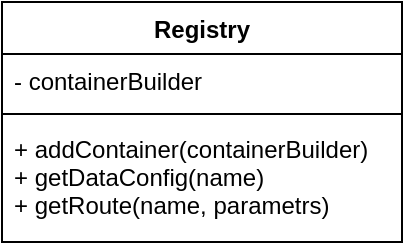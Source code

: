 <mxfile version="13.6.5" type="device"><diagram id="C5RBs43oDa-KdzZeNtuy" name="Page-1"><mxGraphModel dx="1422" dy="737" grid="1" gridSize="10" guides="1" tooltips="1" connect="1" arrows="1" fold="1" page="1" pageScale="1" pageWidth="827" pageHeight="1169" math="0" shadow="0"><root><mxCell id="WIyWlLk6GJQsqaUBKTNV-0"/><mxCell id="WIyWlLk6GJQsqaUBKTNV-1" parent="WIyWlLk6GJQsqaUBKTNV-0"/><mxCell id="Ybx7bCEYk24wUeyyiB9s-0" value="Registry" style="swimlane;fontStyle=1;align=center;verticalAlign=top;childLayout=stackLayout;horizontal=1;startSize=26;horizontalStack=0;resizeParent=1;resizeParentMax=0;resizeLast=0;collapsible=1;marginBottom=0;" vertex="1" parent="WIyWlLk6GJQsqaUBKTNV-1"><mxGeometry x="200" y="160" width="200" height="120" as="geometry"/></mxCell><mxCell id="Ybx7bCEYk24wUeyyiB9s-1" value="- containerBuilder" style="text;strokeColor=none;fillColor=none;align=left;verticalAlign=top;spacingLeft=4;spacingRight=4;overflow=hidden;rotatable=0;points=[[0,0.5],[1,0.5]];portConstraint=eastwest;" vertex="1" parent="Ybx7bCEYk24wUeyyiB9s-0"><mxGeometry y="26" width="200" height="26" as="geometry"/></mxCell><mxCell id="Ybx7bCEYk24wUeyyiB9s-2" value="" style="line;strokeWidth=1;fillColor=none;align=left;verticalAlign=middle;spacingTop=-1;spacingLeft=3;spacingRight=3;rotatable=0;labelPosition=right;points=[];portConstraint=eastwest;" vertex="1" parent="Ybx7bCEYk24wUeyyiB9s-0"><mxGeometry y="52" width="200" height="8" as="geometry"/></mxCell><mxCell id="Ybx7bCEYk24wUeyyiB9s-3" value="+ addContainer(containerBuilder)&#10;+ getDataConfig(name)&#10;+ getRoute(name, parametrs)" style="text;strokeColor=none;fillColor=none;align=left;verticalAlign=top;spacingLeft=4;spacingRight=4;overflow=hidden;rotatable=0;points=[[0,0.5],[1,0.5]];portConstraint=eastwest;" vertex="1" parent="Ybx7bCEYk24wUeyyiB9s-0"><mxGeometry y="60" width="200" height="60" as="geometry"/></mxCell></root></mxGraphModel></diagram></mxfile>